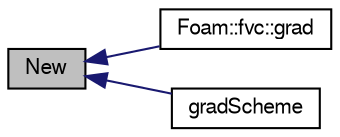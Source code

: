 digraph "New"
{
  bgcolor="transparent";
  edge [fontname="FreeSans",fontsize="10",labelfontname="FreeSans",labelfontsize="10"];
  node [fontname="FreeSans",fontsize="10",shape=record];
  rankdir="LR";
  Node120 [label="New",height=0.2,width=0.4,color="black", fillcolor="grey75", style="filled", fontcolor="black"];
  Node120 -> Node121 [dir="back",color="midnightblue",fontsize="10",style="solid",fontname="FreeSans"];
  Node121 [label="Foam::fvc::grad",height=0.2,width=0.4,color="black",URL="$a21134.html#a4dcbdd6093ce9e63e198066a75287910"];
  Node120 -> Node122 [dir="back",color="midnightblue",fontsize="10",style="solid",fontname="FreeSans"];
  Node122 [label="gradScheme",height=0.2,width=0.4,color="black",URL="$a22542.html#a030a77b57a1e2af63213642f5bac7071",tooltip="Construct from mesh. "];
}
